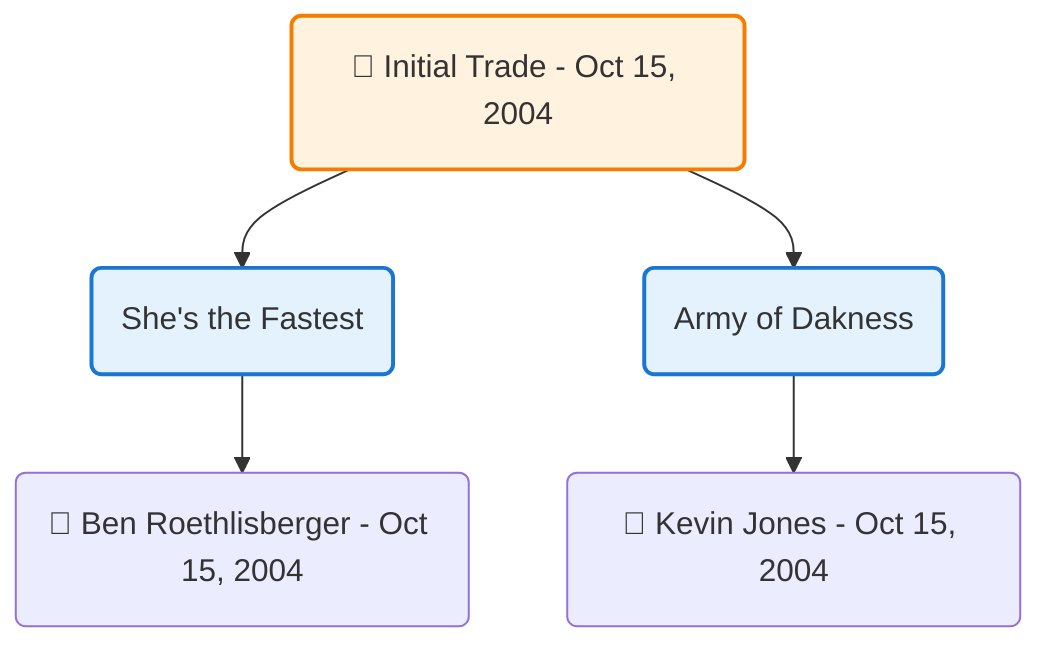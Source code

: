 flowchart TD

    TRADE_MAIN("🔄 Initial Trade - Oct 15, 2004")
    TEAM_1("She's the Fastest")
    TEAM_2("Army of Dakness")
    NODE_dd1a8684-7688-4d67-afbf-8bbcd690844a("🔄 Ben Roethlisberger - Oct 15, 2004")
    NODE_b60293dc-85c2-4569-9bf0-fc282017811d("🔄 Kevin Jones - Oct 15, 2004")

    TRADE_MAIN --> TEAM_1
    TRADE_MAIN --> TEAM_2
    TEAM_1 --> NODE_dd1a8684-7688-4d67-afbf-8bbcd690844a
    TEAM_2 --> NODE_b60293dc-85c2-4569-9bf0-fc282017811d

    %% Node styling
    classDef teamNode fill:#e3f2fd,stroke:#1976d2,stroke-width:2px
    classDef tradeNode fill:#fff3e0,stroke:#f57c00,stroke-width:2px
    classDef playerNode fill:#f3e5f5,stroke:#7b1fa2,stroke-width:1px
    classDef nonRootPlayerNode fill:#f5f5f5,stroke:#757575,stroke-width:1px
    classDef endNode fill:#ffebee,stroke:#c62828,stroke-width:2px
    classDef waiverNode fill:#e8f5e8,stroke:#388e3c,stroke-width:2px
    classDef championshipNode fill:#fff9c4,stroke:#f57f17,stroke-width:3px

    class TEAM_1,TEAM_2 teamNode
    class TRADE_MAIN tradeNode